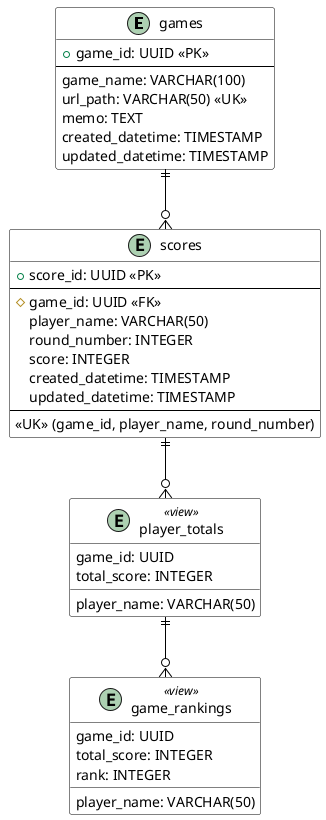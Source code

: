 @startuml ER Diagram

' Styling
skinparam linetype ortho
skinparam class {
    BackgroundColor White
    BorderColor Black
    ArrowColor Black
}

' Tables
entity "games" as games {
    + game_id: UUID <<PK>>
    --
    game_name: VARCHAR(100)
    url_path: VARCHAR(50) <<UK>>
    memo: TEXT
    created_datetime: TIMESTAMP
    updated_datetime: TIMESTAMP
}

entity "scores" as scores {
    + score_id: UUID <<PK>>
    --
    # game_id: UUID <<FK>>
    player_name: VARCHAR(50)
    round_number: INTEGER
    score: INTEGER
    created_datetime: TIMESTAMP
    updated_datetime: TIMESTAMP
    --
    <<UK>> (game_id, player_name, round_number)
}

' Views
entity "player_totals" as player_totals <<view>> {
    game_id: UUID
    player_name: VARCHAR(50)
    total_score: INTEGER
}

entity "game_rankings" as game_rankings <<view>> {
    game_id: UUID
    player_name: VARCHAR(50)
    total_score: INTEGER
    rank: INTEGER
}

' Relationships
games ||--o{ scores
scores ||--o{ player_totals
player_totals ||--o{ game_rankings

@enduml 